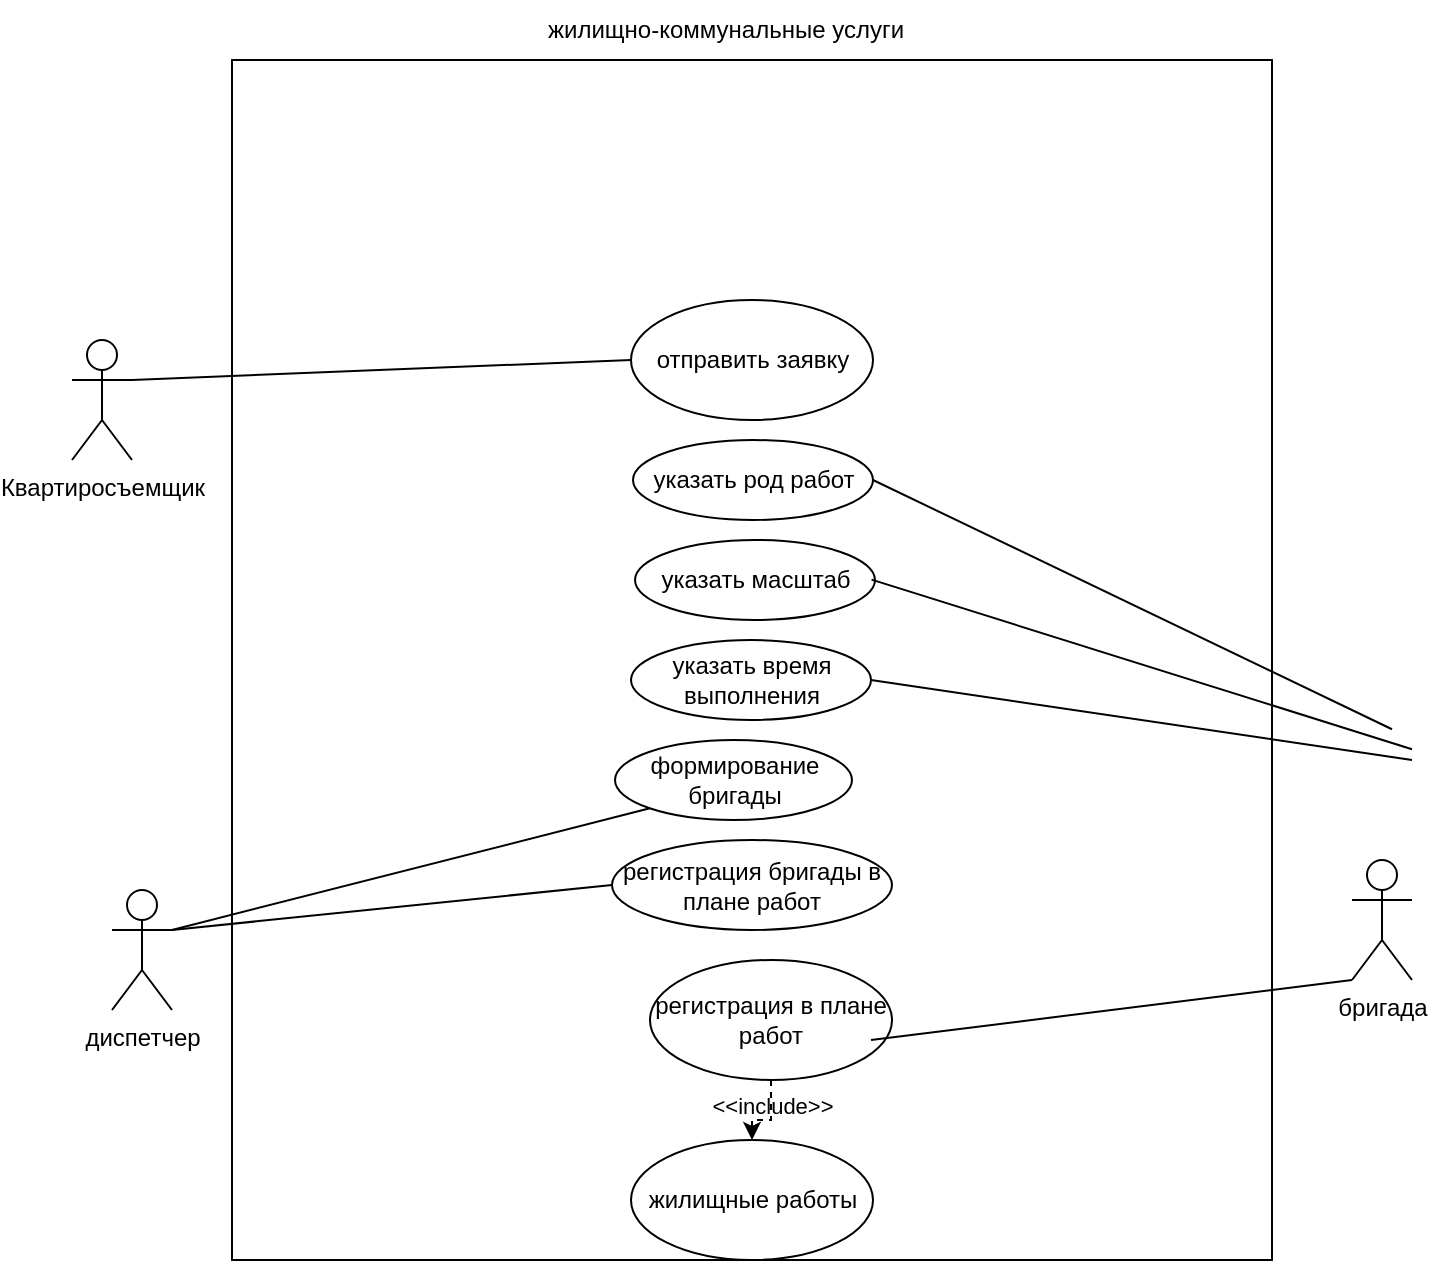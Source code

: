 <mxfile version="26.0.3">
  <diagram id="M13nzgHDiBsrt1ZgYOBN" name="Страница 1">
    <mxGraphModel dx="1042" dy="567" grid="1" gridSize="10" guides="1" tooltips="1" connect="1" arrows="1" fold="1" page="1" pageScale="1" pageWidth="827" pageHeight="1169" math="0" shadow="0">
      <root>
        <mxCell id="0" />
        <mxCell id="1" parent="0" />
        <mxCell id="l2btpocBM2kwRpMdsqXY-9" value="" style="rounded=0;whiteSpace=wrap;html=1;fillColor=none;" parent="1" vertex="1">
          <mxGeometry x="180" y="250" width="520" height="600" as="geometry" />
        </mxCell>
        <mxCell id="fY_PwHqfxWm9hgMFCMMJ-108" value="жилищно-коммунальные услуги" style="text;html=1;strokeColor=none;fillColor=none;align=center;verticalAlign=middle;whiteSpace=wrap;rounded=0;shadow=0;glass=0;sketch=0;strokeWidth=1;movable=1;resizable=1;rotatable=1;deletable=1;editable=1;connectable=1;locked=0;" parent="1" vertex="1">
          <mxGeometry x="330" y="220" width="193.5" height="30" as="geometry" />
        </mxCell>
        <mxCell id="fY_PwHqfxWm9hgMFCMMJ-110" value="Квартиросъемщик" style="shape=umlActor;verticalLabelPosition=bottom;verticalAlign=top;html=1;outlineConnect=0;shadow=0;glass=0;sketch=0;strokeColor=default;strokeWidth=1;fillColor=default;gradientColor=none;" parent="1" vertex="1">
          <mxGeometry x="100" y="390" width="30" height="60" as="geometry" />
        </mxCell>
        <mxCell id="fY_PwHqfxWm9hgMFCMMJ-111" value="диспетчер" style="shape=umlActor;verticalLabelPosition=bottom;verticalAlign=top;html=1;outlineConnect=0;shadow=0;glass=0;sketch=0;strokeColor=default;strokeWidth=1;fillColor=default;gradientColor=none;" parent="1" vertex="1">
          <mxGeometry x="120" y="665" width="30" height="60" as="geometry" />
        </mxCell>
        <mxCell id="l2btpocBM2kwRpMdsqXY-11" style="rounded=0;orthogonalLoop=1;jettySize=auto;html=1;entryX=1;entryY=0.5;entryDx=0;entryDy=0;endArrow=none;endFill=0;" parent="1" target="l2btpocBM2kwRpMdsqXY-6" edge="1">
          <mxGeometry relative="1" as="geometry">
            <mxPoint x="760" y="584.623" as="sourcePoint" />
          </mxGeometry>
        </mxCell>
        <mxCell id="l2btpocBM2kwRpMdsqXY-3" value="&lt;span style=&quot;color: rgb(0, 0, 0); font-family: Helvetica; font-size: 11px; font-style: normal; font-variant-ligatures: normal; font-variant-caps: normal; font-weight: 400; letter-spacing: normal; orphans: 2; text-align: center; text-indent: 0px; text-transform: none; widows: 2; word-spacing: 0px; -webkit-text-stroke-width: 0px; white-space: nowrap; text-decoration-thickness: initial; text-decoration-style: initial; text-decoration-color: initial; float: none; display: inline !important;&quot;&gt;&amp;lt;&amp;lt;include&amp;gt;&amp;gt;&lt;/span&gt;&lt;div&gt;&lt;br/&gt;&lt;/div&gt;" style="edgeStyle=orthogonalEdgeStyle;rounded=0;orthogonalLoop=1;jettySize=auto;html=1;entryX=0.5;entryY=0;entryDx=0;entryDy=0;labelBackgroundColor=none;dashed=1;" parent="1" source="fY_PwHqfxWm9hgMFCMMJ-113" target="fY_PwHqfxWm9hgMFCMMJ-115" edge="1">
          <mxGeometry relative="1" as="geometry" />
        </mxCell>
        <mxCell id="fY_PwHqfxWm9hgMFCMMJ-113" value="регистрация в плане работ" style="ellipse;whiteSpace=wrap;html=1;shadow=0;glass=0;sketch=0;strokeColor=default;strokeWidth=1;fillColor=default;gradientColor=none;" parent="1" vertex="1">
          <mxGeometry x="389" y="700" width="121" height="60" as="geometry" />
        </mxCell>
        <mxCell id="fY_PwHqfxWm9hgMFCMMJ-115" value="жилищные работы" style="ellipse;whiteSpace=wrap;html=1;shadow=0;glass=0;sketch=0;strokeColor=default;strokeWidth=1;fillColor=default;gradientColor=none;" parent="1" vertex="1">
          <mxGeometry x="379.5" y="790" width="121" height="60" as="geometry" />
        </mxCell>
        <mxCell id="fY_PwHqfxWm9hgMFCMMJ-121" value="отправить заявку" style="ellipse;whiteSpace=wrap;html=1;shadow=0;glass=0;sketch=0;strokeColor=default;strokeWidth=1;fillColor=default;gradientColor=none;" parent="1" vertex="1">
          <mxGeometry x="379.5" y="370" width="121" height="60" as="geometry" />
        </mxCell>
        <mxCell id="fY_PwHqfxWm9hgMFCMMJ-122" value="" style="endArrow=none;html=1;strokeWidth=1;curved=1;exitX=1;exitY=0.333;exitDx=0;exitDy=0;exitPerimeter=0;entryX=0;entryY=0.5;entryDx=0;entryDy=0;" parent="1" source="fY_PwHqfxWm9hgMFCMMJ-110" target="fY_PwHqfxWm9hgMFCMMJ-121" edge="1">
          <mxGeometry width="50" height="50" relative="1" as="geometry">
            <mxPoint x="200" y="440" as="sourcePoint" />
            <mxPoint x="240.0" y="440" as="targetPoint" />
          </mxGeometry>
        </mxCell>
        <mxCell id="fY_PwHqfxWm9hgMFCMMJ-130" value="формирование бригады" style="ellipse;whiteSpace=wrap;html=1;shadow=0;glass=0;sketch=0;strokeColor=default;strokeWidth=1;fillColor=default;gradientColor=none;" parent="1" vertex="1">
          <mxGeometry x="371.5" y="590" width="118.5" height="40" as="geometry" />
        </mxCell>
        <mxCell id="fY_PwHqfxWm9hgMFCMMJ-132" value="" style="endArrow=none;html=1;strokeWidth=1;curved=1;exitX=1;exitY=0.333;exitDx=0;exitDy=0;exitPerimeter=0;entryX=0;entryY=1;entryDx=0;entryDy=0;" parent="1" source="fY_PwHqfxWm9hgMFCMMJ-111" target="fY_PwHqfxWm9hgMFCMMJ-130" edge="1">
          <mxGeometry width="50" height="50" relative="1" as="geometry">
            <mxPoint x="160" y="695" as="sourcePoint" />
            <mxPoint x="200.0" y="695" as="targetPoint" />
          </mxGeometry>
        </mxCell>
        <mxCell id="l2btpocBM2kwRpMdsqXY-6" value="указать род работ" style="ellipse;whiteSpace=wrap;html=1;shadow=0;glass=0;sketch=0;strokeColor=default;strokeWidth=1;fillColor=default;gradientColor=none;" parent="1" vertex="1">
          <mxGeometry x="380.5" y="440" width="120" height="40" as="geometry" />
        </mxCell>
        <mxCell id="dTrDrg-PLD4O0svyLezm-6" value="регистрация бригады в плане работ" style="ellipse;whiteSpace=wrap;html=1;shadow=0;glass=0;sketch=0;strokeColor=default;strokeWidth=1;fillColor=default;gradientColor=none;" parent="1" vertex="1">
          <mxGeometry x="370" y="640" width="140" height="45" as="geometry" />
        </mxCell>
        <mxCell id="dTrDrg-PLD4O0svyLezm-7" value="" style="endArrow=none;html=1;rounded=0;exitX=1;exitY=0.333;exitDx=0;exitDy=0;exitPerimeter=0;entryX=0;entryY=0.5;entryDx=0;entryDy=0;" parent="1" source="fY_PwHqfxWm9hgMFCMMJ-111" target="dTrDrg-PLD4O0svyLezm-6" edge="1">
          <mxGeometry width="50" height="50" relative="1" as="geometry">
            <mxPoint x="590" y="640" as="sourcePoint" />
            <mxPoint x="640" y="590" as="targetPoint" />
          </mxGeometry>
        </mxCell>
        <mxCell id="w6EFD64YvIR3LKqIvtaX-1" value="указать масштаб" style="ellipse;whiteSpace=wrap;html=1;shadow=0;glass=0;sketch=0;strokeColor=default;strokeWidth=1;fillColor=default;gradientColor=none;" parent="1" vertex="1">
          <mxGeometry x="381.5" y="490" width="120" height="40" as="geometry" />
        </mxCell>
        <mxCell id="w6EFD64YvIR3LKqIvtaX-2" value="указать время выполнения" style="ellipse;whiteSpace=wrap;html=1;shadow=0;glass=0;sketch=0;strokeColor=default;strokeWidth=1;fillColor=default;gradientColor=none;" parent="1" vertex="1">
          <mxGeometry x="379.5" y="540" width="120" height="40" as="geometry" />
        </mxCell>
        <mxCell id="w6EFD64YvIR3LKqIvtaX-3" style="rounded=0;orthogonalLoop=1;jettySize=auto;html=1;endArrow=none;endFill=0;entryX=0.615;entryY=0.433;entryDx=0;entryDy=0;entryPerimeter=0;" parent="1" target="l2btpocBM2kwRpMdsqXY-9" edge="1">
          <mxGeometry relative="1" as="geometry">
            <mxPoint x="770" y="594.623" as="sourcePoint" />
            <mxPoint x="511" y="470" as="targetPoint" />
          </mxGeometry>
        </mxCell>
        <mxCell id="w6EFD64YvIR3LKqIvtaX-4" style="rounded=0;orthogonalLoop=1;jettySize=auto;html=1;endArrow=none;endFill=0;exitX=1;exitY=0.5;exitDx=0;exitDy=0;" parent="1" source="w6EFD64YvIR3LKqIvtaX-2" edge="1">
          <mxGeometry relative="1" as="geometry">
            <mxPoint x="780" y="604.623" as="sourcePoint" />
            <mxPoint x="770" y="600" as="targetPoint" />
          </mxGeometry>
        </mxCell>
        <object label="бригада" заявква="" id="w6EFD64YvIR3LKqIvtaX-5">
          <mxCell style="shape=umlActor;verticalLabelPosition=bottom;verticalAlign=top;html=1;outlineConnect=0;" parent="1" vertex="1">
            <mxGeometry x="740" y="650" width="30" height="60" as="geometry" />
          </mxCell>
        </object>
        <mxCell id="w6EFD64YvIR3LKqIvtaX-6" style="rounded=0;orthogonalLoop=1;jettySize=auto;html=1;endArrow=none;endFill=0;exitX=1;exitY=0.5;exitDx=0;exitDy=0;entryX=0;entryY=1;entryDx=0;entryDy=0;entryPerimeter=0;" parent="1" target="w6EFD64YvIR3LKqIvtaX-5" edge="1">
          <mxGeometry relative="1" as="geometry">
            <mxPoint x="499.5" y="740" as="sourcePoint" />
            <mxPoint x="769.5" y="780" as="targetPoint" />
          </mxGeometry>
        </mxCell>
      </root>
    </mxGraphModel>
  </diagram>
</mxfile>
